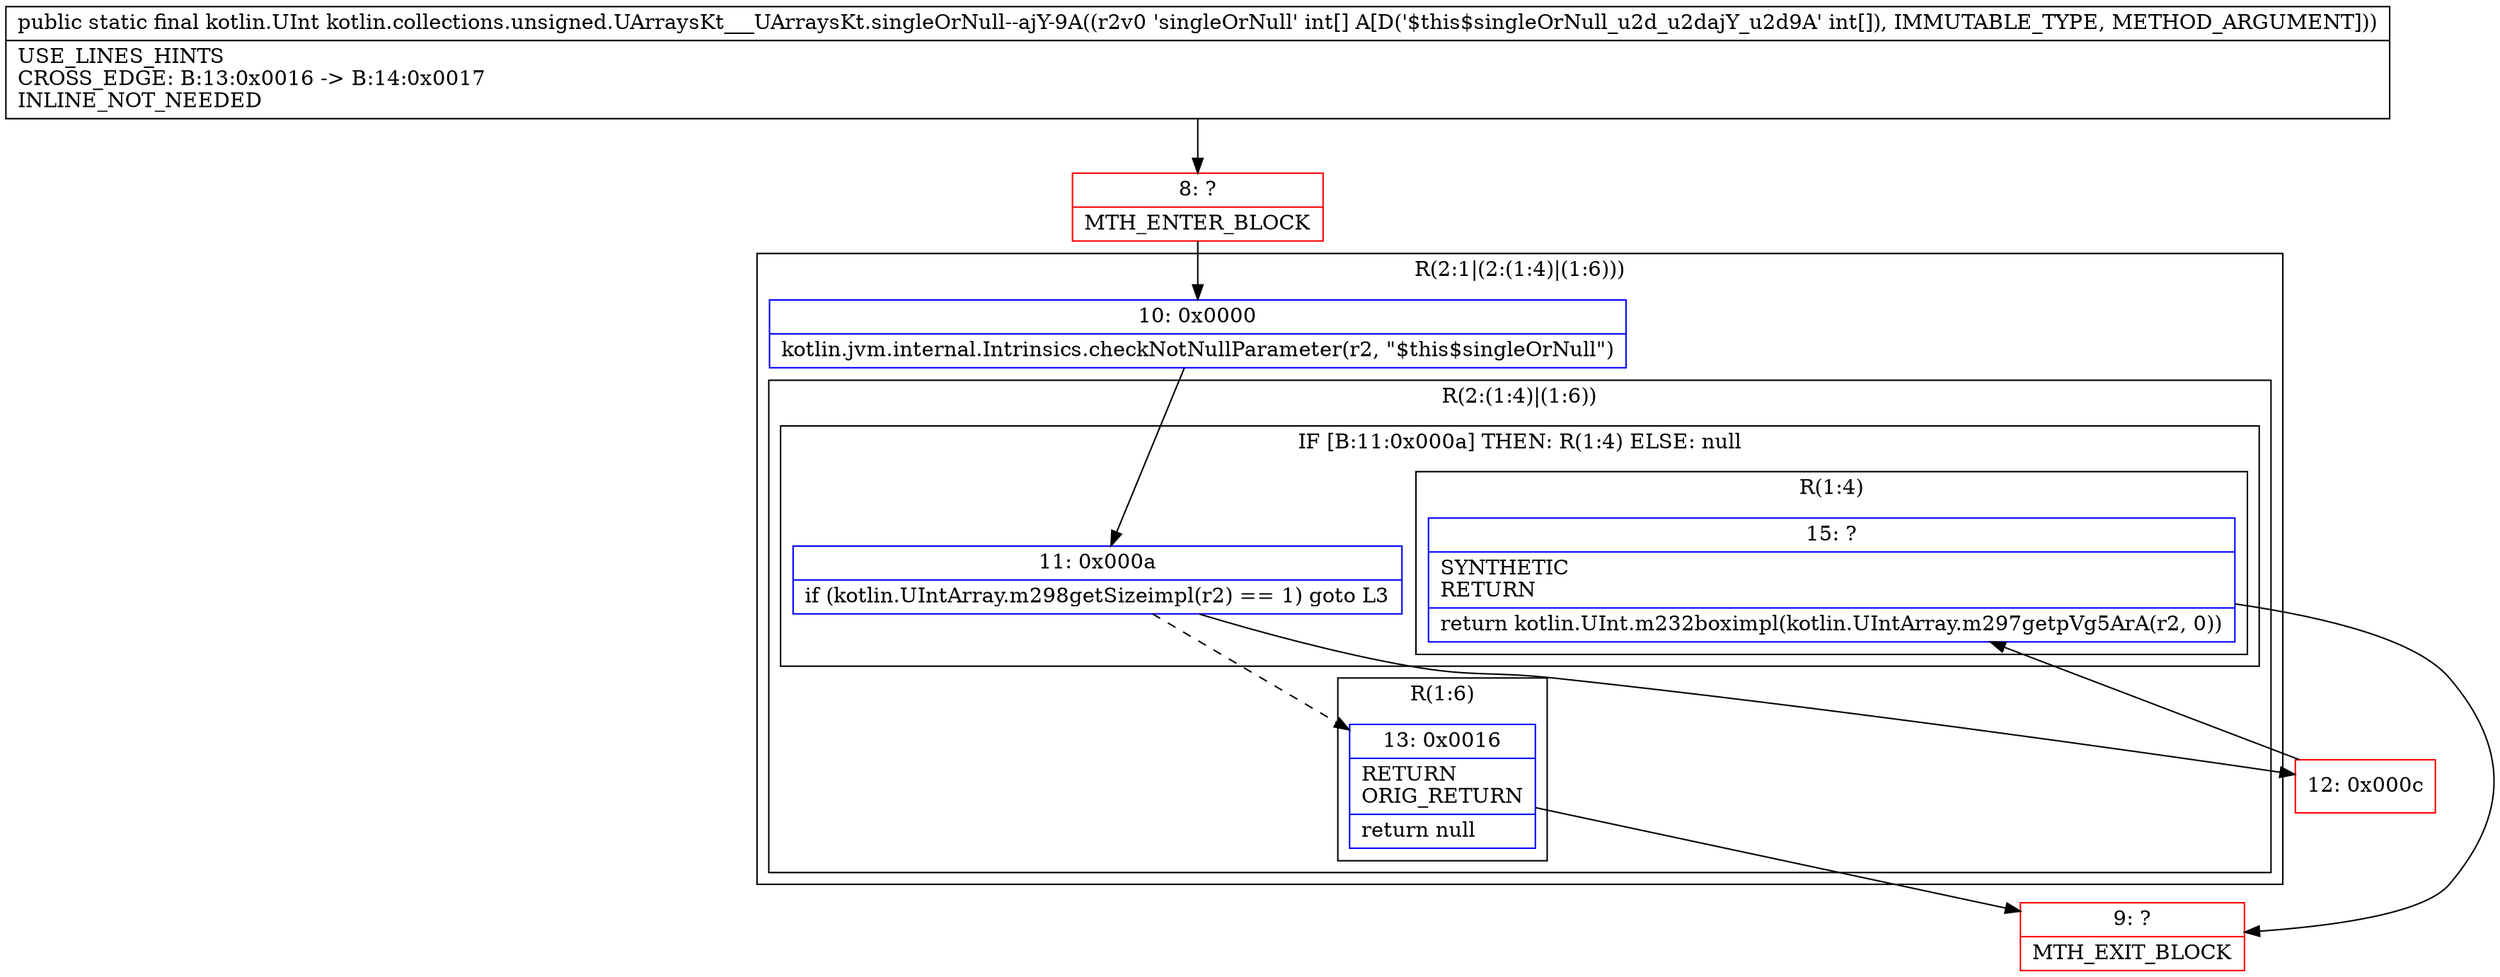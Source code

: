 digraph "CFG forkotlin.collections.unsigned.UArraysKt___UArraysKt.singleOrNull\-\-ajY\-9A([I)Lkotlin\/UInt;" {
subgraph cluster_Region_1018096760 {
label = "R(2:1|(2:(1:4)|(1:6)))";
node [shape=record,color=blue];
Node_10 [shape=record,label="{10\:\ 0x0000|kotlin.jvm.internal.Intrinsics.checkNotNullParameter(r2, \"$this$singleOrNull\")\l}"];
subgraph cluster_Region_1307056454 {
label = "R(2:(1:4)|(1:6))";
node [shape=record,color=blue];
subgraph cluster_IfRegion_149654536 {
label = "IF [B:11:0x000a] THEN: R(1:4) ELSE: null";
node [shape=record,color=blue];
Node_11 [shape=record,label="{11\:\ 0x000a|if (kotlin.UIntArray.m298getSizeimpl(r2) == 1) goto L3\l}"];
subgraph cluster_Region_740822161 {
label = "R(1:4)";
node [shape=record,color=blue];
Node_15 [shape=record,label="{15\:\ ?|SYNTHETIC\lRETURN\l|return kotlin.UInt.m232boximpl(kotlin.UIntArray.m297getpVg5ArA(r2, 0))\l}"];
}
}
subgraph cluster_Region_1739520064 {
label = "R(1:6)";
node [shape=record,color=blue];
Node_13 [shape=record,label="{13\:\ 0x0016|RETURN\lORIG_RETURN\l|return null\l}"];
}
}
}
Node_8 [shape=record,color=red,label="{8\:\ ?|MTH_ENTER_BLOCK\l}"];
Node_12 [shape=record,color=red,label="{12\:\ 0x000c}"];
Node_9 [shape=record,color=red,label="{9\:\ ?|MTH_EXIT_BLOCK\l}"];
MethodNode[shape=record,label="{public static final kotlin.UInt kotlin.collections.unsigned.UArraysKt___UArraysKt.singleOrNull\-\-ajY\-9A((r2v0 'singleOrNull' int[] A[D('$this$singleOrNull_u2d_u2dajY_u2d9A' int[]), IMMUTABLE_TYPE, METHOD_ARGUMENT]))  | USE_LINES_HINTS\lCROSS_EDGE: B:13:0x0016 \-\> B:14:0x0017\lINLINE_NOT_NEEDED\l}"];
MethodNode -> Node_8;Node_10 -> Node_11;
Node_11 -> Node_12;
Node_11 -> Node_13[style=dashed];
Node_15 -> Node_9;
Node_13 -> Node_9;
Node_8 -> Node_10;
Node_12 -> Node_15;
}

